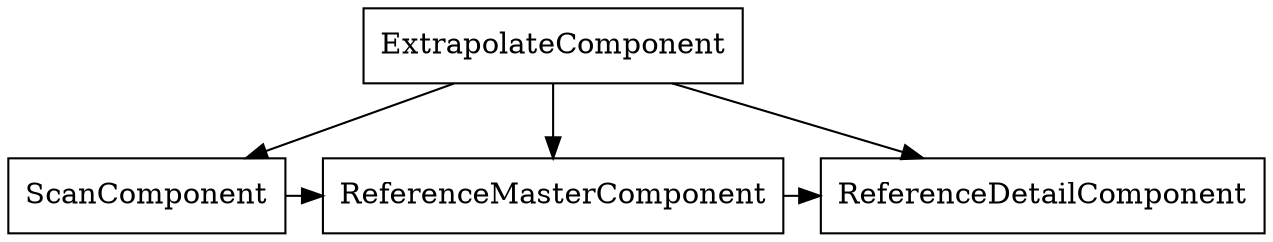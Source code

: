 digraph E {
  node [shape=rect];
  ExtrapolateComponent;
  {rank=same;
  ScanComponent;
  ReferenceMasterComponent;
  ReferenceDetailComponent;
  }
  ExtrapolateComponent -> ScanComponent, ReferenceMasterComponent, ReferenceDetailComponent; 
  ScanComponent -> ReferenceMasterComponent -> ReferenceDetailComponent;
}

